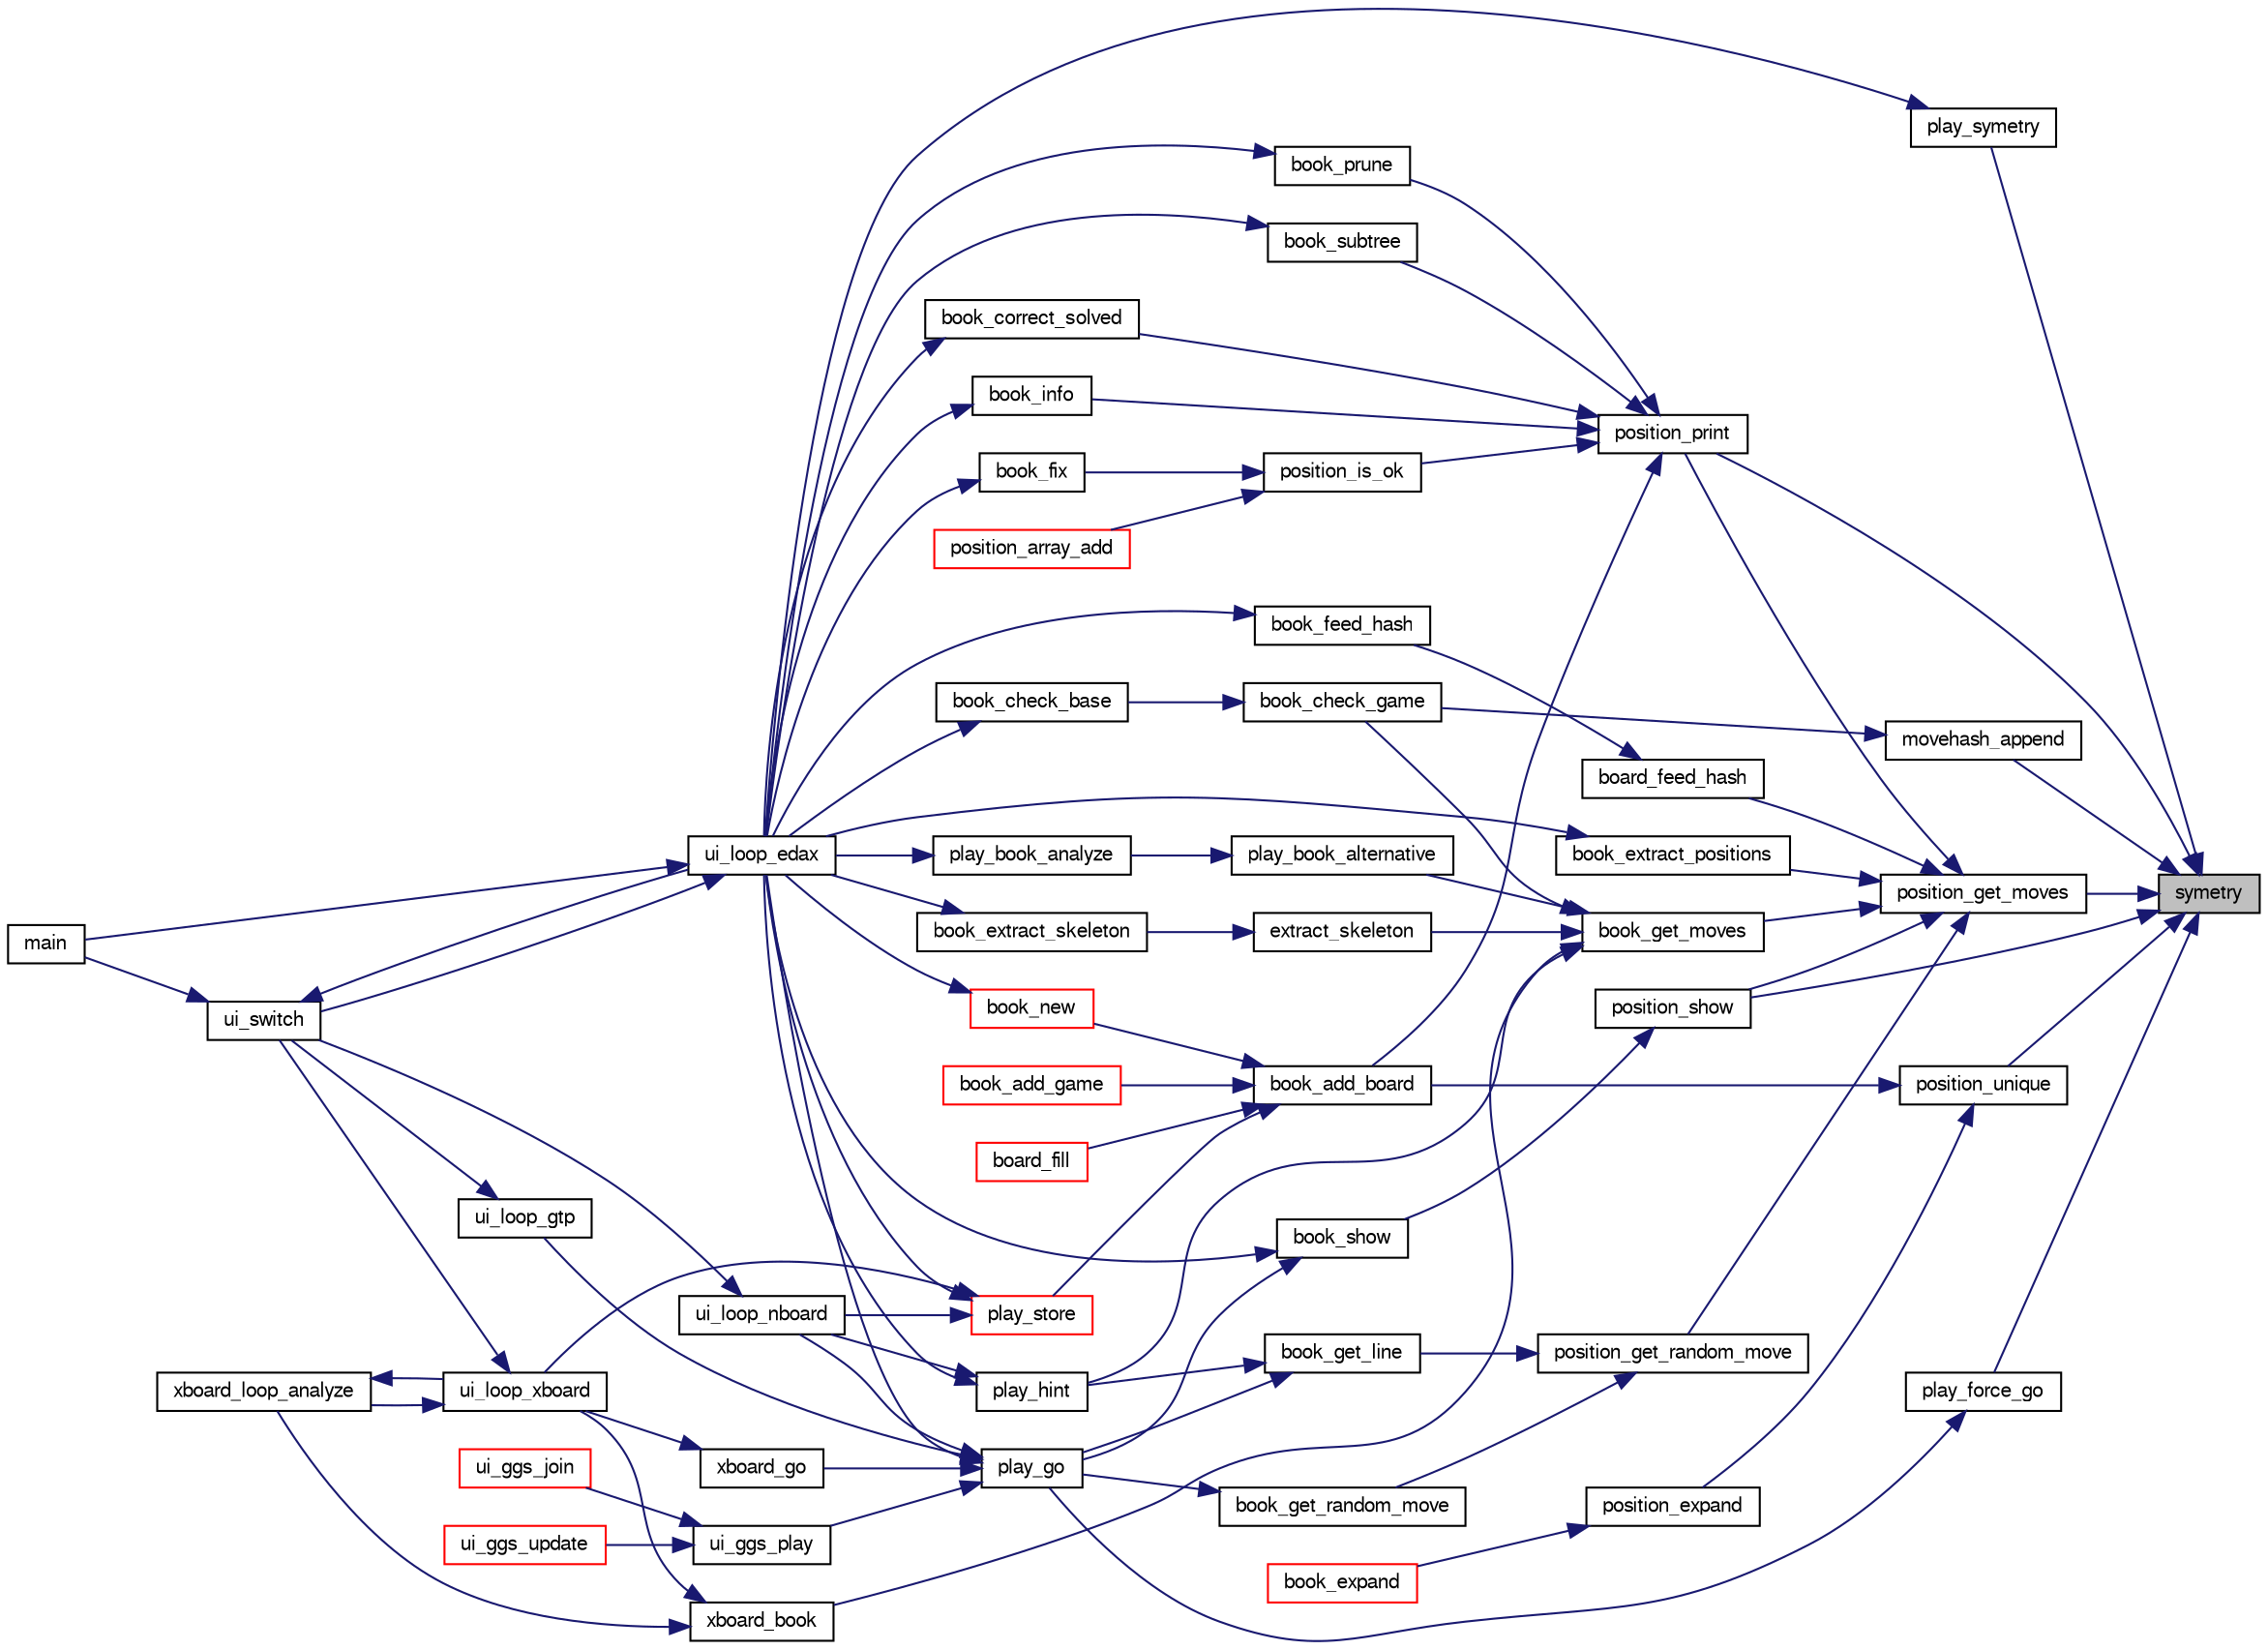 digraph "symetry"
{
 // LATEX_PDF_SIZE
  bgcolor="transparent";
  edge [fontname="FreeSans",fontsize="10",labelfontname="FreeSans",labelfontsize="10"];
  node [fontname="FreeSans",fontsize="10",shape=record];
  rankdir="RL";
  Node1 [label="symetry",height=0.2,width=0.4,color="black", fillcolor="grey75", style="filled", fontcolor="black",tooltip="Get a symetric square coordinate."];
  Node1 -> Node2 [dir="back",color="midnightblue",fontsize="10",style="solid",fontname="FreeSans"];
  Node2 [label="movehash_append",height=0.2,width=0.4,color="black",URL="$move_8c.html#a5c446e3414594b950b7d1a6e219aa960",tooltip="Append a position to the hash table."];
  Node2 -> Node3 [dir="back",color="midnightblue",fontsize="10",style="solid",fontname="FreeSans"];
  Node3 [label="book_check_game",height=0.2,width=0.4,color="black",URL="$book_8c.html#a8996ed1153616ffa18e6819b88e106c9",tooltip="Check positions from a game."];
  Node3 -> Node4 [dir="back",color="midnightblue",fontsize="10",style="solid",fontname="FreeSans"];
  Node4 [label="book_check_base",height=0.2,width=0.4,color="black",URL="$book_8c.html#a1a212c1d3af5bc7a9183a3de0ab9cb90",tooltip="Check positions from a game database."];
  Node4 -> Node5 [dir="back",color="midnightblue",fontsize="10",style="solid",fontname="FreeSans"];
  Node5 [label="ui_loop_edax",height=0.2,width=0.4,color="black",URL="$edax_8c.html#a2354b96c7688bae32bedb6203d672f50",tooltip="Loop event."];
  Node5 -> Node6 [dir="back",color="midnightblue",fontsize="10",style="solid",fontname="FreeSans"];
  Node6 [label="main",height=0.2,width=0.4,color="black",URL="$main_8c.html#a3c04138a5bfe5d72780bb7e82a18e627",tooltip="edax main function."];
  Node5 -> Node7 [dir="back",color="midnightblue",fontsize="10",style="solid",fontname="FreeSans"];
  Node7 [label="ui_switch",height=0.2,width=0.4,color="black",URL="$ui_8c.html#a4234d6b0fd690186ef0ec2fc2eba2d4d",tooltip="Switch between different User Interface."];
  Node7 -> Node6 [dir="back",color="midnightblue",fontsize="10",style="solid",fontname="FreeSans"];
  Node7 -> Node5 [dir="back",color="midnightblue",fontsize="10",style="solid",fontname="FreeSans"];
  Node1 -> Node8 [dir="back",color="midnightblue",fontsize="10",style="solid",fontname="FreeSans"];
  Node8 [label="play_force_go",height=0.2,width=0.4,color="black",URL="$play_8c.html#a0fac168d26c41a2a24f357011d546143",tooltip="Play a forced move."];
  Node8 -> Node9 [dir="back",color="midnightblue",fontsize="10",style="solid",fontname="FreeSans"];
  Node9 [label="play_go",height=0.2,width=0.4,color="black",URL="$play_8c.html#aeba64a0b6660a04cff93da447da3f746",tooltip="Start thinking."];
  Node9 -> Node10 [dir="back",color="midnightblue",fontsize="10",style="solid",fontname="FreeSans"];
  Node10 [label="ui_ggs_play",height=0.2,width=0.4,color="black",URL="$ggs_8c.html#a55704d516945d0fc38a4aae02fca1bfe",tooltip="ui_ggs_play"];
  Node10 -> Node11 [dir="back",color="midnightblue",fontsize="10",style="solid",fontname="FreeSans"];
  Node11 [label="ui_ggs_join",height=0.2,width=0.4,color="red",URL="$ggs_8c.html#afc8b9c7d5dd5c68bdabac6790ff83aff",tooltip="ui_ggs_join"];
  Node10 -> Node13 [dir="back",color="midnightblue",fontsize="10",style="solid",fontname="FreeSans"];
  Node13 [label="ui_ggs_update",height=0.2,width=0.4,color="red",URL="$ggs_8c.html#add208abcf5430b768477f3ea02a2b139",tooltip="ui_ggs_update"];
  Node9 -> Node5 [dir="back",color="midnightblue",fontsize="10",style="solid",fontname="FreeSans"];
  Node9 -> Node14 [dir="back",color="midnightblue",fontsize="10",style="solid",fontname="FreeSans"];
  Node14 [label="ui_loop_gtp",height=0.2,width=0.4,color="black",URL="$gtp_8c.html#aa036470059be60da73acd63418093e1e",tooltip="Loop event."];
  Node14 -> Node7 [dir="back",color="midnightblue",fontsize="10",style="solid",fontname="FreeSans"];
  Node9 -> Node15 [dir="back",color="midnightblue",fontsize="10",style="solid",fontname="FreeSans"];
  Node15 [label="ui_loop_nboard",height=0.2,width=0.4,color="black",URL="$nboard_8c.html#a13ec69450a157e8cbf526b11d1a27be6",tooltip="Loop event."];
  Node15 -> Node7 [dir="back",color="midnightblue",fontsize="10",style="solid",fontname="FreeSans"];
  Node9 -> Node16 [dir="back",color="midnightblue",fontsize="10",style="solid",fontname="FreeSans"];
  Node16 [label="xboard_go",height=0.2,width=0.4,color="black",URL="$xboard_8c.html#ac3cbe43d38c75f78ef60f463f91bf3fe",tooltip=" "];
  Node16 -> Node17 [dir="back",color="midnightblue",fontsize="10",style="solid",fontname="FreeSans"];
  Node17 [label="ui_loop_xboard",height=0.2,width=0.4,color="black",URL="$ui_8h.html#af80ec70d3d08eb4c17c84d3997aaba0f",tooltip="Loop event."];
  Node17 -> Node7 [dir="back",color="midnightblue",fontsize="10",style="solid",fontname="FreeSans"];
  Node17 -> Node18 [dir="back",color="midnightblue",fontsize="10",style="solid",fontname="FreeSans"];
  Node18 [label="xboard_loop_analyze",height=0.2,width=0.4,color="black",URL="$xboard_8c.html#a6ec4f7e4a6e59e32b5eb95b566f098c8",tooltip="Analyze."];
  Node18 -> Node17 [dir="back",color="midnightblue",fontsize="10",style="solid",fontname="FreeSans"];
  Node1 -> Node19 [dir="back",color="midnightblue",fontsize="10",style="solid",fontname="FreeSans"];
  Node19 [label="play_symetry",height=0.2,width=0.4,color="black",URL="$play_8c.html#aba94f04f774fb6ccd8f088868f29c1e0",tooltip="Get the symetry of the actual position."];
  Node19 -> Node5 [dir="back",color="midnightblue",fontsize="10",style="solid",fontname="FreeSans"];
  Node1 -> Node20 [dir="back",color="midnightblue",fontsize="10",style="solid",fontname="FreeSans"];
  Node20 [label="position_get_moves",height=0.2,width=0.4,color="black",URL="$book_8c.html#a66fb9c00f652c4cb754bee6878794976",tooltip="Get moves from a position."];
  Node20 -> Node21 [dir="back",color="midnightblue",fontsize="10",style="solid",fontname="FreeSans"];
  Node21 [label="board_feed_hash",height=0.2,width=0.4,color="black",URL="$book_8c.html#a9c0c6a1b902182109525eb3e10db7cad",tooltip="Feed hash from a position."];
  Node21 -> Node22 [dir="back",color="midnightblue",fontsize="10",style="solid",fontname="FreeSans"];
  Node22 [label="book_feed_hash",height=0.2,width=0.4,color="black",URL="$book_8c.html#aab16bca1d8010c87a6c1fbca9497657c",tooltip="feed hash table from the opening book."];
  Node22 -> Node5 [dir="back",color="midnightblue",fontsize="10",style="solid",fontname="FreeSans"];
  Node20 -> Node23 [dir="back",color="midnightblue",fontsize="10",style="solid",fontname="FreeSans"];
  Node23 [label="book_extract_positions",height=0.2,width=0.4,color="black",URL="$book_8c.html#a0e747ea137315fed0a141a8b371c8960",tooltip="print a set of position."];
  Node23 -> Node5 [dir="back",color="midnightblue",fontsize="10",style="solid",fontname="FreeSans"];
  Node20 -> Node24 [dir="back",color="midnightblue",fontsize="10",style="solid",fontname="FreeSans"];
  Node24 [label="book_get_moves",height=0.2,width=0.4,color="black",URL="$book_8c.html#aa1610f481122264992eac876893fdf35",tooltip="Get a list of moves from the book."];
  Node24 -> Node3 [dir="back",color="midnightblue",fontsize="10",style="solid",fontname="FreeSans"];
  Node24 -> Node25 [dir="back",color="midnightblue",fontsize="10",style="solid",fontname="FreeSans"];
  Node25 [label="extract_skeleton",height=0.2,width=0.4,color="black",URL="$book_8c.html#a65253e739b9201531bad8dc071d24d11",tooltip="Extract book lines to a game base."];
  Node25 -> Node26 [dir="back",color="midnightblue",fontsize="10",style="solid",fontname="FreeSans"];
  Node26 [label="book_extract_skeleton",height=0.2,width=0.4,color="black",URL="$book_8c.html#acf1637f23cf5986972b991bcad5c20d8",tooltip="Extract book draws to a game base."];
  Node26 -> Node5 [dir="back",color="midnightblue",fontsize="10",style="solid",fontname="FreeSans"];
  Node24 -> Node27 [dir="back",color="midnightblue",fontsize="10",style="solid",fontname="FreeSans"];
  Node27 [label="play_book_alternative",height=0.2,width=0.4,color="black",URL="$play_8c.html#a0a53dfd153477f6332c030733e3a2d56",tooltip="Seek for the best alternative move from the opening book."];
  Node27 -> Node28 [dir="back",color="midnightblue",fontsize="10",style="solid",fontname="FreeSans"];
  Node28 [label="play_book_analyze",height=0.2,width=0.4,color="black",URL="$play_8c.html#a59d1d9b9a031ed112e8c41798c8b9eee",tooltip="Analyze a played game."];
  Node28 -> Node5 [dir="back",color="midnightblue",fontsize="10",style="solid",fontname="FreeSans"];
  Node24 -> Node29 [dir="back",color="midnightblue",fontsize="10",style="solid",fontname="FreeSans"];
  Node29 [label="play_hint",height=0.2,width=0.4,color="black",URL="$play_8c.html#a331a1824215c3c7be0241fe0e2d4da57",tooltip="Start thinking."];
  Node29 -> Node5 [dir="back",color="midnightblue",fontsize="10",style="solid",fontname="FreeSans"];
  Node29 -> Node15 [dir="back",color="midnightblue",fontsize="10",style="solid",fontname="FreeSans"];
  Node24 -> Node30 [dir="back",color="midnightblue",fontsize="10",style="solid",fontname="FreeSans"];
  Node30 [label="xboard_book",height=0.2,width=0.4,color="black",URL="$xboard_8c.html#a498d40e5c213c58ed6f986dbe834048b",tooltip="Send a move from the book, if available."];
  Node30 -> Node17 [dir="back",color="midnightblue",fontsize="10",style="solid",fontname="FreeSans"];
  Node30 -> Node18 [dir="back",color="midnightblue",fontsize="10",style="solid",fontname="FreeSans"];
  Node20 -> Node31 [dir="back",color="midnightblue",fontsize="10",style="solid",fontname="FreeSans"];
  Node31 [label="position_get_random_move",height=0.2,width=0.4,color="black",URL="$book_8c.html#a51c109a522403edef219cc3a08b26b3e",tooltip="Chose a move at random from the position."];
  Node31 -> Node32 [dir="back",color="midnightblue",fontsize="10",style="solid",fontname="FreeSans"];
  Node32 [label="book_get_line",height=0.2,width=0.4,color="black",URL="$book_8c.html#a5c4b33003cbd770b19d394d4f6dd6a4f",tooltip="Get a variation from the book."];
  Node32 -> Node9 [dir="back",color="midnightblue",fontsize="10",style="solid",fontname="FreeSans"];
  Node32 -> Node29 [dir="back",color="midnightblue",fontsize="10",style="solid",fontname="FreeSans"];
  Node31 -> Node33 [dir="back",color="midnightblue",fontsize="10",style="solid",fontname="FreeSans"];
  Node33 [label="book_get_random_move",height=0.2,width=0.4,color="black",URL="$book_8c.html#a71ddeb4c807f9833f5e8507ba9dab350",tooltip="Get a move at random from the opening book."];
  Node33 -> Node9 [dir="back",color="midnightblue",fontsize="10",style="solid",fontname="FreeSans"];
  Node20 -> Node34 [dir="back",color="midnightblue",fontsize="10",style="solid",fontname="FreeSans"];
  Node34 [label="position_print",height=0.2,width=0.4,color="black",URL="$book_8c.html#a804457298fe82d9bbfb92588288aa406",tooltip="print a position in a compact but readable format."];
  Node34 -> Node35 [dir="back",color="midnightblue",fontsize="10",style="solid",fontname="FreeSans"];
  Node35 [label="book_add_board",height=0.2,width=0.4,color="black",URL="$book_8c.html#a429dbc3a206062b05e0e9da5f6fd8452",tooltip="Add a position."];
  Node35 -> Node36 [dir="back",color="midnightblue",fontsize="10",style="solid",fontname="FreeSans"];
  Node36 [label="board_fill",height=0.2,width=0.4,color="red",URL="$book_8c.html#abdce4d74200559a64a4a498f952cfe96",tooltip="Fill the opening book."];
  Node35 -> Node38 [dir="back",color="midnightblue",fontsize="10",style="solid",fontname="FreeSans"];
  Node38 [label="book_add_game",height=0.2,width=0.4,color="red",URL="$book_8c.html#aea8461bde1df7dad3d55f9589c1ed586",tooltip="Add positions from a game."];
  Node35 -> Node40 [dir="back",color="midnightblue",fontsize="10",style="solid",fontname="FreeSans"];
  Node40 [label="book_new",height=0.2,width=0.4,color="red",URL="$book_8c.html#ad5b3cab81d4692d626c6f7c6d9de87e5",tooltip="Create a new opening book."];
  Node40 -> Node5 [dir="back",color="midnightblue",fontsize="10",style="solid",fontname="FreeSans"];
  Node35 -> Node48 [dir="back",color="midnightblue",fontsize="10",style="solid",fontname="FreeSans"];
  Node48 [label="play_store",height=0.2,width=0.4,color="red",URL="$play_8c.html#a050579c3f94a2d5990bc186369ad7980",tooltip="store the game into the opening book"];
  Node48 -> Node5 [dir="back",color="midnightblue",fontsize="10",style="solid",fontname="FreeSans"];
  Node48 -> Node15 [dir="back",color="midnightblue",fontsize="10",style="solid",fontname="FreeSans"];
  Node48 -> Node17 [dir="back",color="midnightblue",fontsize="10",style="solid",fontname="FreeSans"];
  Node34 -> Node49 [dir="back",color="midnightblue",fontsize="10",style="solid",fontname="FreeSans"];
  Node49 [label="book_correct_solved",height=0.2,width=0.4,color="black",URL="$book_8c.html#a5d47bbd4e02ae5c77348337d33a5a5d1",tooltip="Correct wrong solved score in the book."];
  Node49 -> Node5 [dir="back",color="midnightblue",fontsize="10",style="solid",fontname="FreeSans"];
  Node34 -> Node50 [dir="back",color="midnightblue",fontsize="10",style="solid",fontname="FreeSans"];
  Node50 [label="book_info",height=0.2,width=0.4,color="black",URL="$book_8c.html#a5a7d12d4c9277785d0e8781e92262ed2",tooltip="display some book's informations."];
  Node50 -> Node5 [dir="back",color="midnightblue",fontsize="10",style="solid",fontname="FreeSans"];
  Node34 -> Node51 [dir="back",color="midnightblue",fontsize="10",style="solid",fontname="FreeSans"];
  Node51 [label="book_prune",height=0.2,width=0.4,color="black",URL="$book_8c.html#ab50384fa046cdc1e2c4b160aef84cf6a",tooltip="Prune a book."];
  Node51 -> Node5 [dir="back",color="midnightblue",fontsize="10",style="solid",fontname="FreeSans"];
  Node34 -> Node52 [dir="back",color="midnightblue",fontsize="10",style="solid",fontname="FreeSans"];
  Node52 [label="book_subtree",height=0.2,width=0.4,color="black",URL="$book_8c.html#a54e2a9a31eaf5be229ebfb49e200065b",tooltip="Prune a book."];
  Node52 -> Node5 [dir="back",color="midnightblue",fontsize="10",style="solid",fontname="FreeSans"];
  Node34 -> Node53 [dir="back",color="midnightblue",fontsize="10",style="solid",fontname="FreeSans"];
  Node53 [label="position_is_ok",height=0.2,width=0.4,color="black",URL="$book_8c.html#a72ebb0fd09a7722748b1a0c46f42312e",tooltip="Check if position is ok or need fixing."];
  Node53 -> Node54 [dir="back",color="midnightblue",fontsize="10",style="solid",fontname="FreeSans"];
  Node54 [label="book_fix",height=0.2,width=0.4,color="black",URL="$book_8c.html#aa2ad325e4b8a91c0c2022f74ae16365e",tooltip="Fix a book."];
  Node54 -> Node5 [dir="back",color="midnightblue",fontsize="10",style="solid",fontname="FreeSans"];
  Node53 -> Node55 [dir="back",color="midnightblue",fontsize="10",style="solid",fontname="FreeSans"];
  Node55 [label="position_array_add",height=0.2,width=0.4,color="red",URL="$book_8c.html#a33dd65578cee2bb82c44f6b5bcc7ca70",tooltip="Add a position to the array."];
  Node20 -> Node63 [dir="back",color="midnightblue",fontsize="10",style="solid",fontname="FreeSans"];
  Node63 [label="position_show",height=0.2,width=0.4,color="black",URL="$book_8c.html#a8de8f64b2388b45281acc8b4d5cd03ce",tooltip="print a position in a readable format."];
  Node63 -> Node64 [dir="back",color="midnightblue",fontsize="10",style="solid",fontname="FreeSans"];
  Node64 [label="book_show",height=0.2,width=0.4,color="black",URL="$book_8c.html#a393a42eb1a3ce423cad7df4eb4ffaac4",tooltip="Display a position from the book."];
  Node64 -> Node9 [dir="back",color="midnightblue",fontsize="10",style="solid",fontname="FreeSans"];
  Node64 -> Node5 [dir="back",color="midnightblue",fontsize="10",style="solid",fontname="FreeSans"];
  Node1 -> Node34 [dir="back",color="midnightblue",fontsize="10",style="solid",fontname="FreeSans"];
  Node1 -> Node63 [dir="back",color="midnightblue",fontsize="10",style="solid",fontname="FreeSans"];
  Node1 -> Node65 [dir="back",color="midnightblue",fontsize="10",style="solid",fontname="FreeSans"];
  Node65 [label="position_unique",height=0.2,width=0.4,color="black",URL="$book_8c.html#aa759e4da25983478739275f1a0506a64",tooltip="Make position unique, regarding symetries."];
  Node65 -> Node35 [dir="back",color="midnightblue",fontsize="10",style="solid",fontname="FreeSans"];
  Node65 -> Node58 [dir="back",color="midnightblue",fontsize="10",style="solid",fontname="FreeSans"];
  Node58 [label="position_expand",height=0.2,width=0.4,color="black",URL="$book_8c.html#a3d3386302ce5a1f050ca860bcf8c2ce6",tooltip="Expand a position."];
  Node58 -> Node59 [dir="back",color="midnightblue",fontsize="10",style="solid",fontname="FreeSans"];
  Node59 [label="book_expand",height=0.2,width=0.4,color="red",URL="$book_8c.html#a1cfcc1d0080958387f00fbc3fe9daf65",tooltip="Expand a book."];
}
